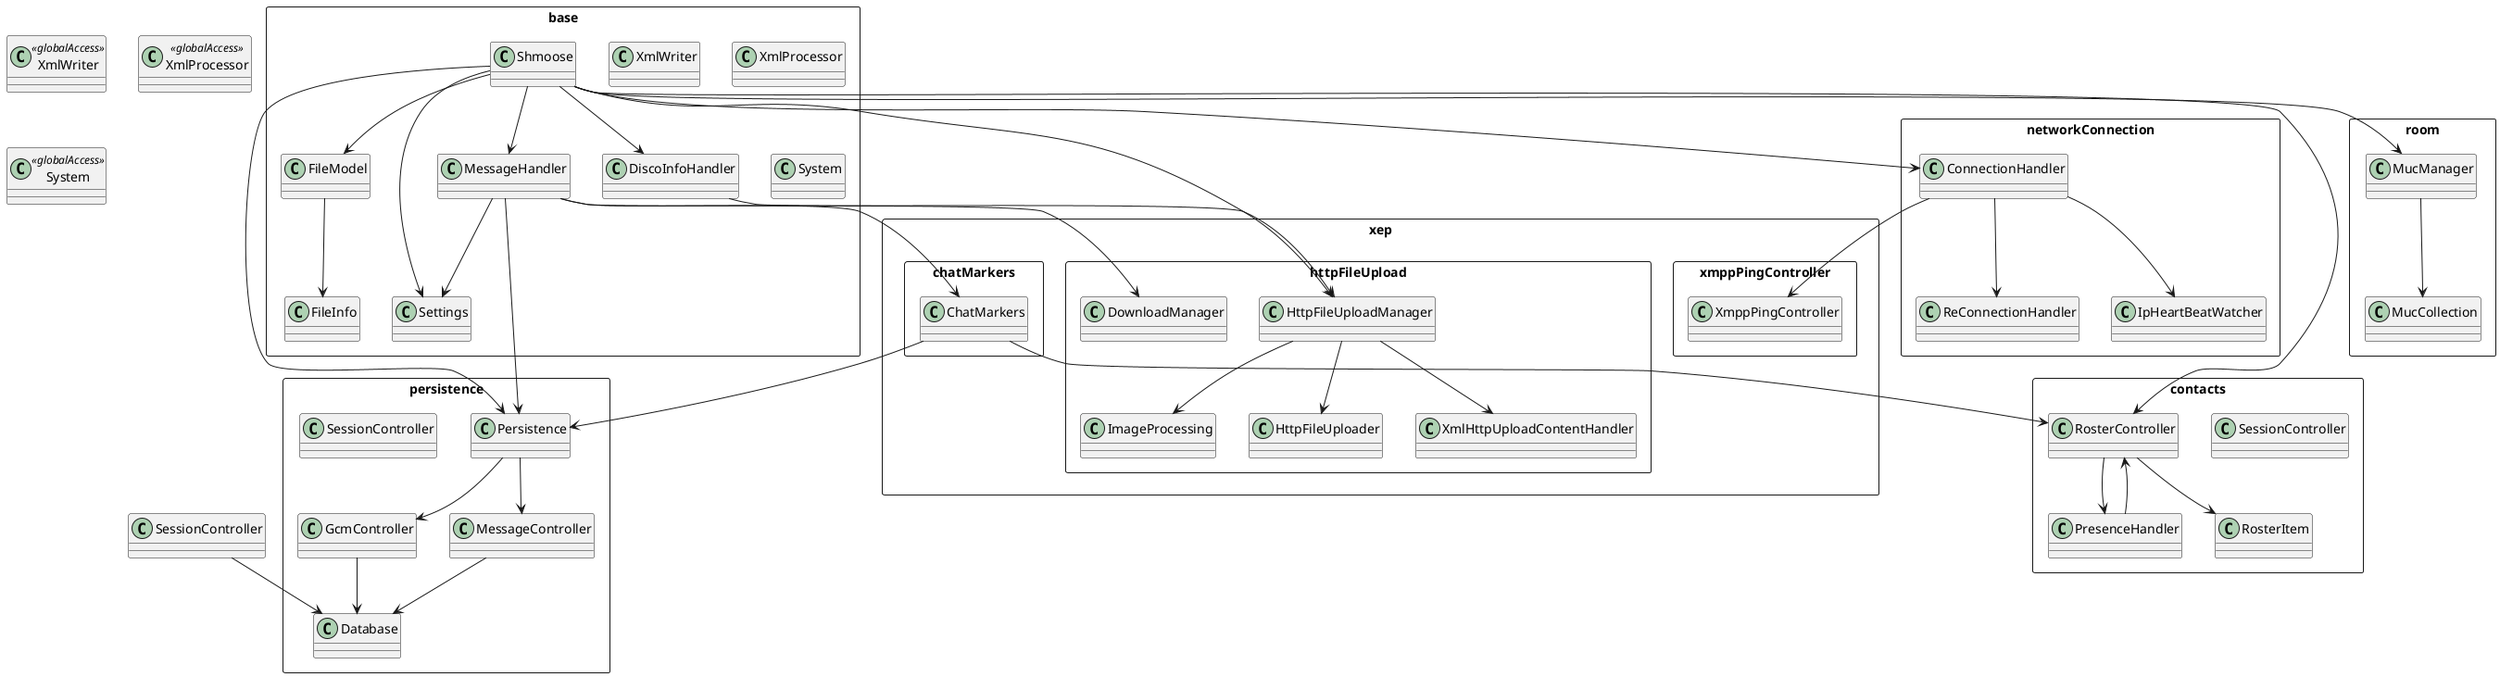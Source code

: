 @startuml

package persistence <<Rectangle>>{
	class Database
	class GcmController
	class MessageController
	class Persistence
	class SessionController
}

package xep <<Rectangle>> {
	package chatMarkers <<Rectangle>> {
		class ChatMarkers
	}

	package httpFileUpload <<Rectangle>> {
		class DownloadManager
		class HttpFileUploader
		class HttpFileUploadManager
		class XmlHttpUploadContentHandler
		class ImageProcessing
	}

	package xmppPingController <<Rectangle>> {
		class XmppPingController
	}
}

package contacts <<Rectangle>> {
	class SessionController
	class RosterItem
	class PresenceHandler
	class RosterController
}

package networkConnection <<Rectangle>> {
	class ConnectionHandler
	class ReConnectionHandler
	class IpHeartBeatWatcher
}

package room <<Rectangle>> {
	class MucManager
	class MucCollection
}

package base <<Rectangle>> {
	class Shmoose
	class FileModel
	class FileInfo
	class Settings
	class MessageHandler
	class DiscoInfoHandler
	class XmlWriter
	class XmlProcessor
	class System
}

class XmlWriter << globalAccess >>
class XmlProcessor << globalAccess >>
class System << globalAccess >>

ChatMarkers --> RosterController
ChatMarkers --> Persistence
ConnectionHandler --> ReConnectionHandler
ConnectionHandler --> IpHeartBeatWatcher
ConnectionHandler --> XmppPingController
DiscoInfoHandler --> HttpFileUploadManager
FileModel --> FileInfo
GcmController --> Database
HttpFileUploadManager --> XmlHttpUploadContentHandler
HttpFileUploadManager --> HttpFileUploader
HttpFileUploadManager --> ImageProcessing
MessageController --> Database
MessageHandler --> Persistence
MessageHandler --> DownloadManager
MessageHandler --> Settings
MessageHandler --> ChatMarkers
MucManager --> MucCollection
Persistence --> GcmController
Persistence --> MessageController
PresenceHandler --> RosterController
RosterController --> PresenceHandler
RosterController --> RosterItem
SessionController --> Database
Shmoose --> Persistence
Shmoose --> ConnectionHandler
Shmoose --> MessageHandler
Shmoose --> Settings
Shmoose --> RosterController
Shmoose --> HttpFileUploadManager
Shmoose --> DiscoInfoHandler
Shmoose --> MucManager
Shmoose --> FileModel
@enduml

